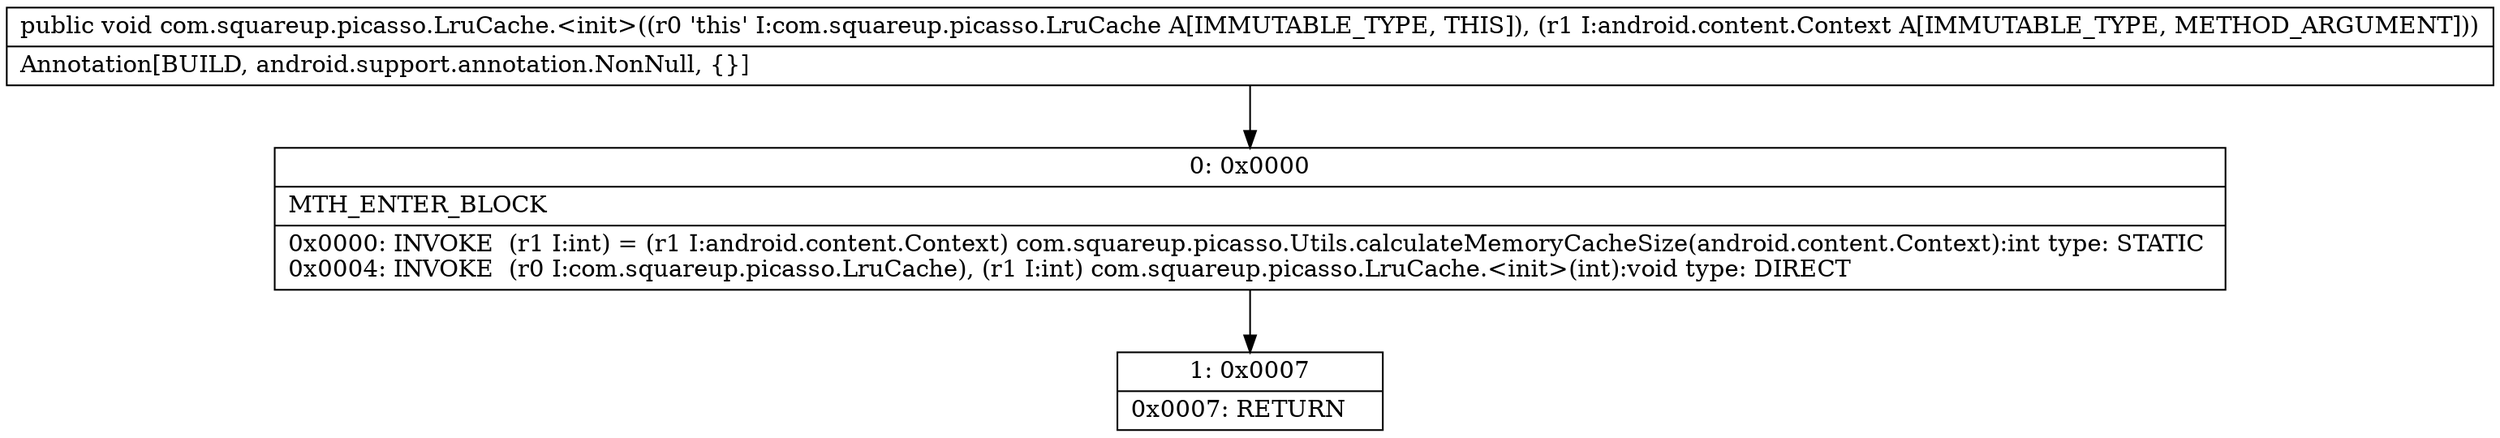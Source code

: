digraph "CFG forcom.squareup.picasso.LruCache.\<init\>(Landroid\/content\/Context;)V" {
Node_0 [shape=record,label="{0\:\ 0x0000|MTH_ENTER_BLOCK\l|0x0000: INVOKE  (r1 I:int) = (r1 I:android.content.Context) com.squareup.picasso.Utils.calculateMemoryCacheSize(android.content.Context):int type: STATIC \l0x0004: INVOKE  (r0 I:com.squareup.picasso.LruCache), (r1 I:int) com.squareup.picasso.LruCache.\<init\>(int):void type: DIRECT \l}"];
Node_1 [shape=record,label="{1\:\ 0x0007|0x0007: RETURN   \l}"];
MethodNode[shape=record,label="{public void com.squareup.picasso.LruCache.\<init\>((r0 'this' I:com.squareup.picasso.LruCache A[IMMUTABLE_TYPE, THIS]), (r1 I:android.content.Context A[IMMUTABLE_TYPE, METHOD_ARGUMENT]))  | Annotation[BUILD, android.support.annotation.NonNull, \{\}]\l}"];
MethodNode -> Node_0;
Node_0 -> Node_1;
}

